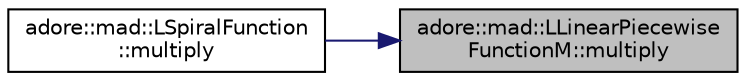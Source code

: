 digraph "adore::mad::LLinearPiecewiseFunctionM::multiply"
{
 // LATEX_PDF_SIZE
  edge [fontname="Helvetica",fontsize="10",labelfontname="Helvetica",labelfontsize="10"];
  node [fontname="Helvetica",fontsize="10",shape=record];
  rankdir="RL";
  Node1 [label="adore::mad::LLinearPiecewise\lFunctionM::multiply",height=0.2,width=0.4,color="black", fillcolor="grey75", style="filled", fontcolor="black",tooltip=" "];
  Node1 -> Node2 [dir="back",color="midnightblue",fontsize="10",style="solid",fontname="Helvetica"];
  Node2 [label="adore::mad::LSpiralFunction\l::multiply",height=0.2,width=0.4,color="black", fillcolor="white", style="filled",URL="$classadore_1_1mad_1_1LSpiralFunction.html#a3e102253b73f8b2d36e22573c672e77a",tooltip=" "];
}
